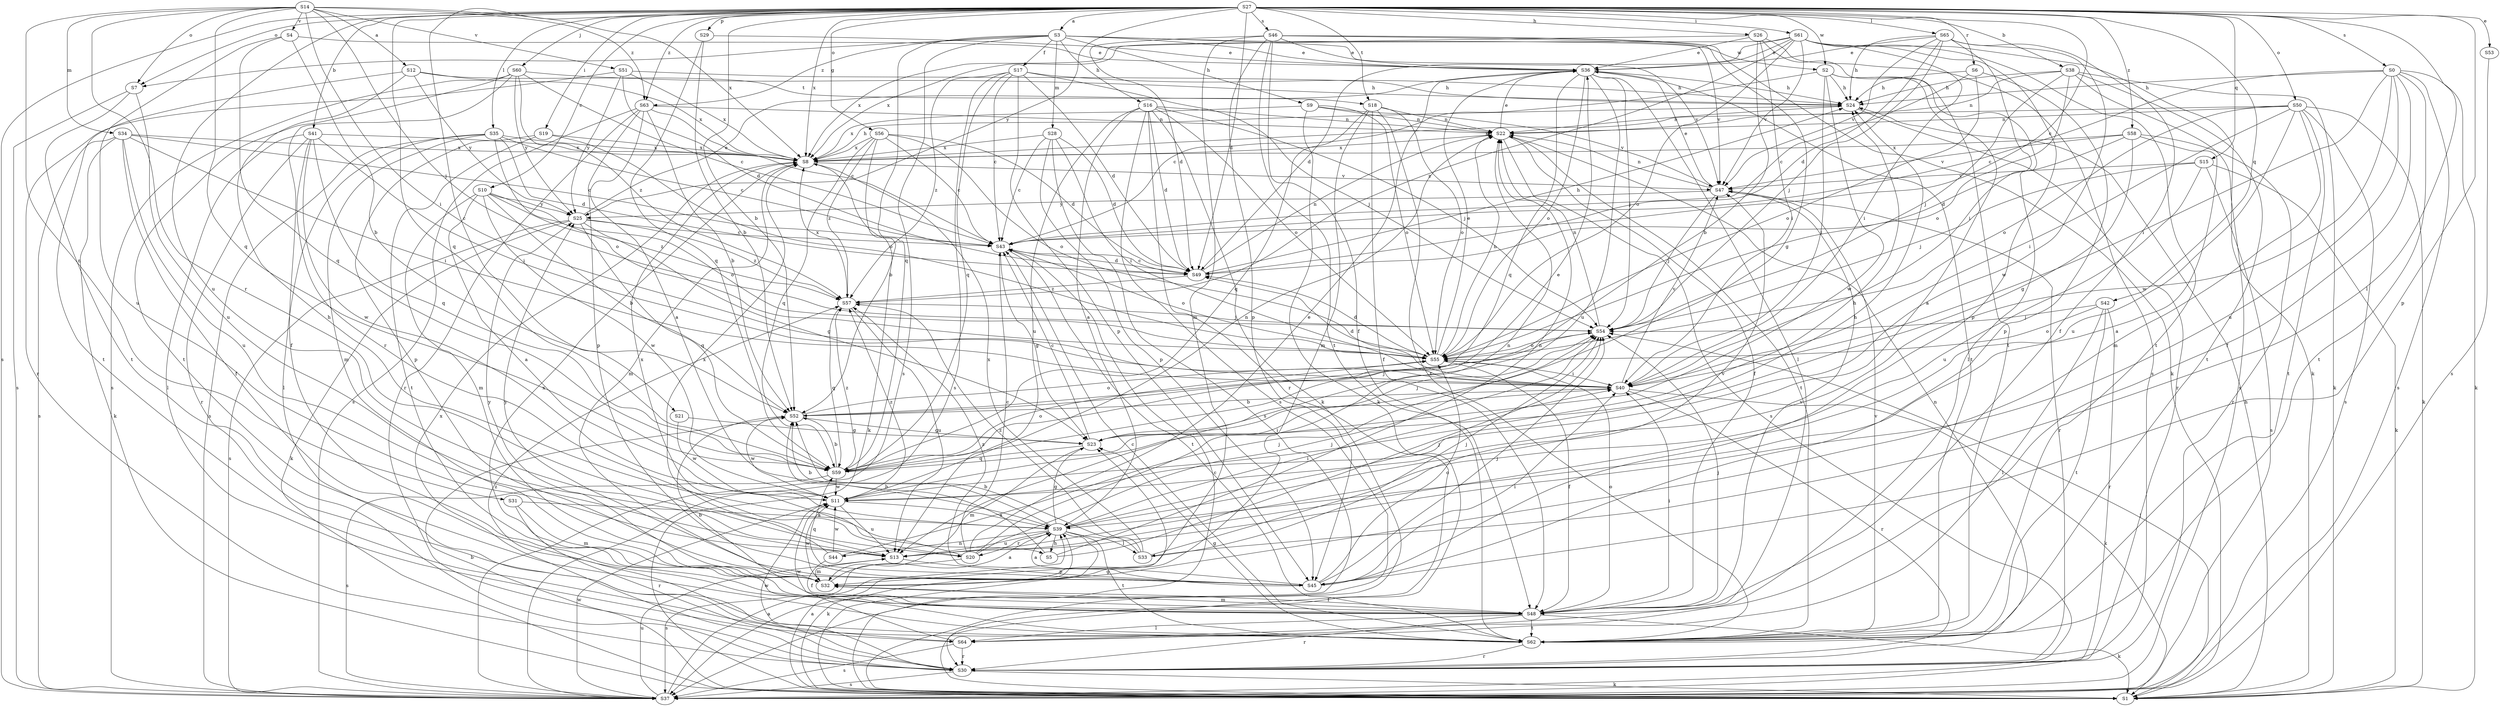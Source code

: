 strict digraph  {
S27;
S14;
S3;
S12;
S39;
S38;
S41;
S52;
S10;
S21;
S43;
S49;
S53;
S36;
S17;
S48;
S56;
S23;
S26;
S9;
S16;
S5;
S24;
S61;
S19;
S40;
S60;
S54;
S1;
S65;
S35;
S33;
S64;
S34;
S28;
S32;
S31;
S44;
S22;
S50;
S7;
S55;
S29;
S45;
S15;
S42;
S59;
S6;
S20;
S30;
S0;
S46;
S37;
S18;
S62;
S13;
S4;
S51;
S47;
S2;
S11;
S8;
S25;
S58;
S63;
S57;
S27 -> S3  [label=a];
S27 -> S38  [label=b];
S27 -> S41  [label=b];
S27 -> S52  [label=b];
S27 -> S10  [label=c];
S27 -> S21  [label=c];
S27 -> S43  [label=c];
S27 -> S49  [label=d];
S27 -> S53  [label=e];
S27 -> S56  [label=g];
S27 -> S26  [label=h];
S27 -> S61  [label=i];
S27 -> S19  [label=i];
S27 -> S60  [label=j];
S27 -> S65  [label=l];
S27 -> S35  [label=l];
S27 -> S33  [label=l];
S27 -> S50  [label=o];
S27 -> S7  [label=o];
S27 -> S29  [label=p];
S27 -> S45  [label=p];
S27 -> S15  [label=q];
S27 -> S42  [label=q];
S27 -> S59  [label=q];
S27 -> S6  [label=r];
S27 -> S0  [label=s];
S27 -> S46  [label=s];
S27 -> S37  [label=s];
S27 -> S18  [label=t];
S27 -> S13  [label=u];
S27 -> S2  [label=w];
S27 -> S8  [label=x];
S27 -> S25  [label=y];
S27 -> S58  [label=z];
S27 -> S63  [label=z];
S14 -> S12  [label=a];
S14 -> S40  [label=i];
S14 -> S54  [label=j];
S14 -> S34  [label=m];
S14 -> S31  [label=n];
S14 -> S7  [label=o];
S14 -> S59  [label=q];
S14 -> S20  [label=r];
S14 -> S4  [label=v];
S14 -> S51  [label=v];
S14 -> S8  [label=x];
S14 -> S63  [label=z];
S3 -> S36  [label=e];
S3 -> S17  [label=f];
S3 -> S9  [label=h];
S3 -> S16  [label=h];
S3 -> S28  [label=m];
S3 -> S7  [label=o];
S3 -> S59  [label=q];
S3 -> S37  [label=s];
S3 -> S47  [label=v];
S3 -> S2  [label=w];
S3 -> S63  [label=z];
S12 -> S5  [label=h];
S12 -> S18  [label=t];
S12 -> S62  [label=t];
S12 -> S8  [label=x];
S12 -> S25  [label=y];
S39 -> S52  [label=b];
S39 -> S23  [label=g];
S39 -> S5  [label=h];
S39 -> S24  [label=h];
S39 -> S40  [label=i];
S39 -> S1  [label=k];
S39 -> S33  [label=l];
S39 -> S44  [label=n];
S39 -> S20  [label=r];
S39 -> S62  [label=t];
S39 -> S13  [label=u];
S38 -> S24  [label=h];
S38 -> S54  [label=j];
S38 -> S1  [label=k];
S38 -> S22  [label=n];
S38 -> S55  [label=o];
S38 -> S37  [label=s];
S38 -> S62  [label=t];
S41 -> S40  [label=i];
S41 -> S64  [label=l];
S41 -> S59  [label=q];
S41 -> S20  [label=r];
S41 -> S30  [label=r];
S41 -> S11  [label=w];
S41 -> S8  [label=x];
S52 -> S23  [label=g];
S52 -> S54  [label=j];
S52 -> S55  [label=o];
S52 -> S11  [label=w];
S10 -> S39  [label=a];
S10 -> S52  [label=b];
S10 -> S32  [label=m];
S10 -> S55  [label=o];
S10 -> S11  [label=w];
S10 -> S25  [label=y];
S10 -> S57  [label=z];
S21 -> S23  [label=g];
S21 -> S11  [label=w];
S43 -> S49  [label=d];
S43 -> S23  [label=g];
S43 -> S55  [label=o];
S43 -> S62  [label=t];
S49 -> S43  [label=c];
S49 -> S24  [label=h];
S49 -> S22  [label=n];
S49 -> S57  [label=z];
S53 -> S37  [label=s];
S36 -> S24  [label=h];
S36 -> S54  [label=j];
S36 -> S64  [label=l];
S36 -> S55  [label=o];
S36 -> S59  [label=q];
S36 -> S62  [label=t];
S36 -> S13  [label=u];
S17 -> S43  [label=c];
S17 -> S49  [label=d];
S17 -> S24  [label=h];
S17 -> S54  [label=j];
S17 -> S45  [label=p];
S17 -> S59  [label=q];
S17 -> S37  [label=s];
S17 -> S57  [label=z];
S48 -> S52  [label=b];
S48 -> S40  [label=i];
S48 -> S54  [label=j];
S48 -> S1  [label=k];
S48 -> S64  [label=l];
S48 -> S32  [label=m];
S48 -> S55  [label=o];
S48 -> S30  [label=r];
S48 -> S62  [label=t];
S48 -> S47  [label=v];
S48 -> S8  [label=x];
S56 -> S52  [label=b];
S56 -> S43  [label=c];
S56 -> S49  [label=d];
S56 -> S55  [label=o];
S56 -> S59  [label=q];
S56 -> S8  [label=x];
S56 -> S57  [label=z];
S23 -> S43  [label=c];
S23 -> S54  [label=j];
S23 -> S32  [label=m];
S23 -> S59  [label=q];
S26 -> S52  [label=b];
S26 -> S36  [label=e];
S26 -> S40  [label=i];
S26 -> S37  [label=s];
S26 -> S62  [label=t];
S26 -> S8  [label=x];
S9 -> S1  [label=k];
S9 -> S22  [label=n];
S9 -> S55  [label=o];
S9 -> S47  [label=v];
S9 -> S8  [label=x];
S16 -> S39  [label=a];
S16 -> S49  [label=d];
S16 -> S54  [label=j];
S16 -> S1  [label=k];
S16 -> S22  [label=n];
S16 -> S55  [label=o];
S16 -> S30  [label=r];
S16 -> S37  [label=s];
S16 -> S13  [label=u];
S5 -> S52  [label=b];
S5 -> S54  [label=j];
S5 -> S22  [label=n];
S24 -> S22  [label=n];
S24 -> S30  [label=r];
S61 -> S49  [label=d];
S61 -> S36  [label=e];
S61 -> S40  [label=i];
S61 -> S1  [label=k];
S61 -> S55  [label=o];
S61 -> S45  [label=p];
S61 -> S62  [label=t];
S61 -> S47  [label=v];
S61 -> S8  [label=x];
S61 -> S57  [label=z];
S19 -> S55  [label=o];
S19 -> S45  [label=p];
S19 -> S62  [label=t];
S19 -> S8  [label=x];
S40 -> S52  [label=b];
S40 -> S49  [label=d];
S40 -> S1  [label=k];
S40 -> S30  [label=r];
S40 -> S47  [label=v];
S60 -> S43  [label=c];
S60 -> S48  [label=f];
S60 -> S24  [label=h];
S60 -> S37  [label=s];
S60 -> S62  [label=t];
S60 -> S25  [label=y];
S60 -> S57  [label=z];
S54 -> S22  [label=n];
S54 -> S55  [label=o];
S1 -> S39  [label=a];
S1 -> S52  [label=b];
S1 -> S43  [label=c];
S1 -> S23  [label=g];
S1 -> S24  [label=h];
S1 -> S54  [label=j];
S65 -> S49  [label=d];
S65 -> S36  [label=e];
S65 -> S48  [label=f];
S65 -> S24  [label=h];
S65 -> S40  [label=i];
S65 -> S54  [label=j];
S65 -> S47  [label=v];
S65 -> S11  [label=w];
S35 -> S43  [label=c];
S35 -> S49  [label=d];
S35 -> S64  [label=l];
S35 -> S32  [label=m];
S35 -> S55  [label=o];
S35 -> S37  [label=s];
S35 -> S8  [label=x];
S33 -> S52  [label=b];
S33 -> S54  [label=j];
S33 -> S47  [label=v];
S33 -> S8  [label=x];
S33 -> S57  [label=z];
S64 -> S30  [label=r];
S64 -> S37  [label=s];
S64 -> S11  [label=w];
S34 -> S43  [label=c];
S34 -> S48  [label=f];
S34 -> S40  [label=i];
S34 -> S1  [label=k];
S34 -> S37  [label=s];
S34 -> S13  [label=u];
S34 -> S8  [label=x];
S28 -> S43  [label=c];
S28 -> S49  [label=d];
S28 -> S40  [label=i];
S28 -> S45  [label=p];
S28 -> S37  [label=s];
S28 -> S8  [label=x];
S32 -> S39  [label=a];
S32 -> S48  [label=f];
S32 -> S11  [label=w];
S32 -> S25  [label=y];
S31 -> S39  [label=a];
S31 -> S32  [label=m];
S31 -> S30  [label=r];
S44 -> S48  [label=f];
S44 -> S54  [label=j];
S44 -> S11  [label=w];
S44 -> S8  [label=x];
S22 -> S36  [label=e];
S22 -> S48  [label=f];
S22 -> S37  [label=s];
S22 -> S62  [label=t];
S22 -> S8  [label=x];
S50 -> S40  [label=i];
S50 -> S1  [label=k];
S50 -> S32  [label=m];
S50 -> S22  [label=n];
S50 -> S55  [label=o];
S50 -> S37  [label=s];
S50 -> S62  [label=t];
S50 -> S13  [label=u];
S50 -> S8  [label=x];
S7 -> S37  [label=s];
S7 -> S62  [label=t];
S7 -> S13  [label=u];
S55 -> S49  [label=d];
S55 -> S36  [label=e];
S55 -> S48  [label=f];
S55 -> S40  [label=i];
S55 -> S22  [label=n];
S29 -> S52  [label=b];
S29 -> S36  [label=e];
S29 -> S59  [label=q];
S45 -> S39  [label=a];
S45 -> S40  [label=i];
S45 -> S54  [label=j];
S45 -> S55  [label=o];
S45 -> S59  [label=q];
S45 -> S25  [label=y];
S45 -> S57  [label=z];
S15 -> S54  [label=j];
S15 -> S1  [label=k];
S15 -> S37  [label=s];
S15 -> S13  [label=u];
S15 -> S47  [label=v];
S42 -> S54  [label=j];
S42 -> S64  [label=l];
S42 -> S55  [label=o];
S42 -> S30  [label=r];
S42 -> S62  [label=t];
S59 -> S52  [label=b];
S59 -> S36  [label=e];
S59 -> S40  [label=i];
S59 -> S55  [label=o];
S59 -> S37  [label=s];
S59 -> S11  [label=w];
S59 -> S57  [label=z];
S6 -> S43  [label=c];
S6 -> S24  [label=h];
S6 -> S55  [label=o];
S6 -> S45  [label=p];
S20 -> S43  [label=c];
S20 -> S36  [label=e];
S20 -> S54  [label=j];
S20 -> S22  [label=n];
S20 -> S37  [label=s];
S20 -> S8  [label=x];
S30 -> S1  [label=k];
S30 -> S22  [label=n];
S30 -> S37  [label=s];
S30 -> S11  [label=w];
S30 -> S8  [label=x];
S30 -> S57  [label=z];
S0 -> S43  [label=c];
S0 -> S48  [label=f];
S0 -> S24  [label=h];
S0 -> S40  [label=i];
S0 -> S1  [label=k];
S0 -> S37  [label=s];
S0 -> S62  [label=t];
S0 -> S13  [label=u];
S0 -> S11  [label=w];
S46 -> S49  [label=d];
S46 -> S36  [label=e];
S46 -> S48  [label=f];
S46 -> S23  [label=g];
S46 -> S1  [label=k];
S46 -> S32  [label=m];
S46 -> S45  [label=p];
S46 -> S62  [label=t];
S46 -> S47  [label=v];
S37 -> S39  [label=a];
S37 -> S13  [label=u];
S37 -> S11  [label=w];
S18 -> S48  [label=f];
S18 -> S32  [label=m];
S18 -> S22  [label=n];
S18 -> S55  [label=o];
S18 -> S59  [label=q];
S18 -> S62  [label=t];
S62 -> S43  [label=c];
S62 -> S23  [label=g];
S62 -> S30  [label=r];
S62 -> S47  [label=v];
S13 -> S32  [label=m];
S13 -> S45  [label=p];
S4 -> S52  [label=b];
S4 -> S36  [label=e];
S4 -> S59  [label=q];
S4 -> S13  [label=u];
S51 -> S49  [label=d];
S51 -> S24  [label=h];
S51 -> S30  [label=r];
S51 -> S8  [label=x];
S51 -> S25  [label=y];
S47 -> S36  [label=e];
S47 -> S54  [label=j];
S47 -> S22  [label=n];
S47 -> S30  [label=r];
S47 -> S25  [label=y];
S2 -> S39  [label=a];
S2 -> S43  [label=c];
S2 -> S24  [label=h];
S2 -> S40  [label=i];
S2 -> S64  [label=l];
S2 -> S11  [label=w];
S11 -> S39  [label=a];
S11 -> S24  [label=h];
S11 -> S22  [label=n];
S11 -> S13  [label=u];
S11 -> S57  [label=z];
S8 -> S24  [label=h];
S8 -> S1  [label=k];
S8 -> S32  [label=m];
S8 -> S47  [label=v];
S25 -> S43  [label=c];
S25 -> S36  [label=e];
S25 -> S23  [label=g];
S25 -> S1  [label=k];
S25 -> S59  [label=q];
S25 -> S37  [label=s];
S25 -> S57  [label=z];
S58 -> S39  [label=a];
S58 -> S49  [label=d];
S58 -> S23  [label=g];
S58 -> S30  [label=r];
S58 -> S47  [label=v];
S58 -> S8  [label=x];
S63 -> S39  [label=a];
S63 -> S52  [label=b];
S63 -> S43  [label=c];
S63 -> S22  [label=n];
S63 -> S45  [label=p];
S63 -> S30  [label=r];
S63 -> S37  [label=s];
S57 -> S54  [label=j];
S57 -> S59  [label=q];
S57 -> S13  [label=u];
S57 -> S8  [label=x];
}
